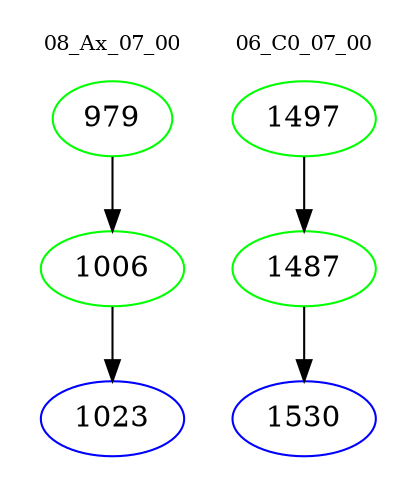 digraph{
subgraph cluster_0 {
color = white
label = "08_Ax_07_00";
fontsize=10;
T0_979 [label="979", color="green"]
T0_979 -> T0_1006 [color="black"]
T0_1006 [label="1006", color="green"]
T0_1006 -> T0_1023 [color="black"]
T0_1023 [label="1023", color="blue"]
}
subgraph cluster_1 {
color = white
label = "06_C0_07_00";
fontsize=10;
T1_1497 [label="1497", color="green"]
T1_1497 -> T1_1487 [color="black"]
T1_1487 [label="1487", color="green"]
T1_1487 -> T1_1530 [color="black"]
T1_1530 [label="1530", color="blue"]
}
}
